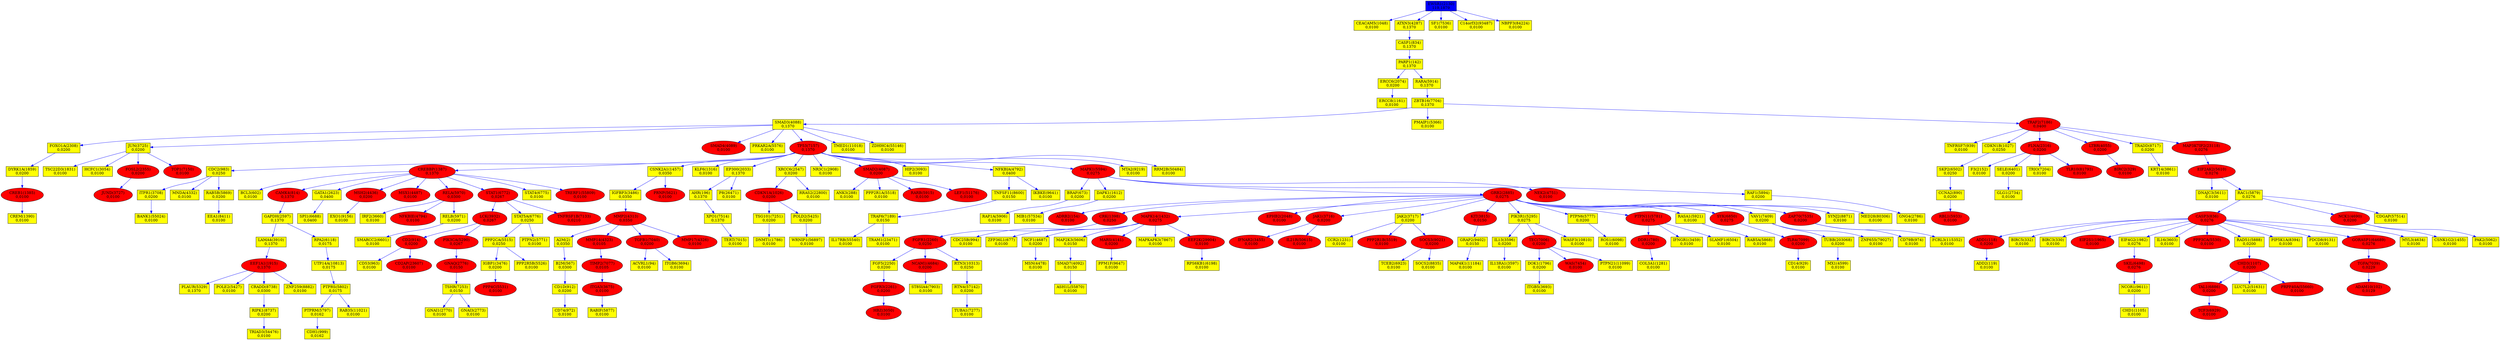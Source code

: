 digraph tmp_ans11 {
N_0 [shape = ellipse, style = filled, fillcolor = red, label = "ADD1(118)\n0,0200"];
N_1 [shape = box, style = filled, fillcolor = yellow, label = "ADD2(119)\n0,0100"];
N_2 [shape = box, style = filled, fillcolor = yellow, label = "PARP1(142)\n0,1370"];
N_3 [shape = ellipse, style = filled, fillcolor = red, label = "ADRB2(154)\n0,0100"];
N_4 [shape = box, style = filled, fillcolor = yellow, label = "AHR(196)\n0,1370"];
N_5 [shape = box, style = filled, fillcolor = yellow, label = "A2M(2)\n0,0350"];
N_6 [shape = box, style = filled, fillcolor = yellow, label = "ACVRL1(94)\n0,0100"];
N_7 [shape = box, style = filled, fillcolor = yellow, label = "BIRC5(332)\n0,0100"];
N_8 [shape = ellipse, style = filled, fillcolor = red, label = "ADAM10(102)\n0,0129"];
N_9 [shape = box, style = filled, fillcolor = yellow, label = "B2M(567)\n0,0300"];
N_10 [shape = box, style = filled, fillcolor = yellow, label = "BRAF(673)\n0,0200"];
N_11 [shape = ellipse, style = filled, fillcolor = red, label = "DDR1(780)\n0,0200"];
N_12 [shape = box, style = filled, fillcolor = yellow, label = "CASP1(834)\n0,1370"];
N_13 [shape = ellipse, style = filled, fillcolor = red, label = "CASP3(836)\n0,0276"];
N_14 [shape = box, style = filled, fillcolor = yellow, label = "BIRC3(330)\n0,0100"];
N_15 [shape = ellipse, style = filled, fillcolor = red, label = "BIRC2(329)\n0,0100"];
N_16 [shape = ellipse, style = filled, fillcolor = red, label = "CD2(914)\n0,0200"];
N_17 [shape = box, style = filled, fillcolor = yellow, label = "TNFRSF7(939)\n0,0100"];
N_18 [shape = box, style = filled, fillcolor = yellow, label = "CD74(972)\n0,0100"];
N_19 [shape = box, style = filled, fillcolor = yellow, label = "CD1D(912)\n0,0200"];
N_20 [shape = box, style = filled, fillcolor = yellow, label = "CCNA2(890)\n0,0200"];
N_21 [shape = box, style = filled, fillcolor = yellow, label = "CDC2(983)\n0,0250"];
N_22 [shape = box, style = filled, fillcolor = yellow, label = "CDH1(999)\n0,0162"];
N_23 [shape = ellipse, style = filled, fillcolor = red, label = "CDKN1A(1026)\n0,0200"];
N_24 [shape = ellipse, style = filled, fillcolor = red, label = "CHD3(1107)\n0,0200"];
N_25 [shape = box, style = filled, fillcolor = yellow, label = "CDC25B(994)\n0,0100"];
N_26 [shape = box, style = filled, fillcolor = yellow, label = "CDKN1B(1027)\n0,0250"];
N_27 [shape = box, style = filled, fillcolor = yellow, label = "CCR2(1231)\n0,0100"];
N_28 [shape = box, style = filled, fillcolor = yellow, label = "BCL3(602)\n0,0100"];
N_29 [shape = ellipse, style = filled, fillcolor = red, label = "CREB1(1385)\n0,0100"];
N_30 [shape = ellipse, style = filled, fillcolor = red, label = "CREBBP(1387)\n0,1370"];
N_31 [shape = ellipse, style = filled, fillcolor = red, label = "CAMK4(814)\n0,1370"];
N_32 [shape = box, style = filled, fillcolor = yellow, label = "CREM(1390)\n0,0100"];
N_33 [shape = ellipse, style = filled, fillcolor = red, label = "CRK(1398)\n0,0250"];
N_34 [shape = box, style = filled, fillcolor = yellow, label = "ZFP36L1(677)\n0,0100"];
N_35 [shape = box, style = filled, fillcolor = yellow, label = "CSNK2A1(1457)\n0,0350"];
N_36 [shape = ellipse, style = filled, fillcolor = red, label = "MAPK14(1432)\n0,0275"];
N_37 [shape = box, style = filled, fillcolor = yellow, label = "CD14(929)\n0,0100"];
N_38 [shape = box, style = filled, fillcolor = yellow, label = "DAPK1(1612)\n0,0200"];
N_39 [shape = box, style = filled, fillcolor = yellow, label = "ERCC8(1161)\n0,0100"];
N_40 [shape = box, style = filled, fillcolor = yellow, label = "DNMT1(1786)\n0,0100"];
N_41 [shape = box, style = filled, fillcolor = yellow, label = "TSC22D3(1831)\n0,0100"];
N_42 [shape = ellipse, style = filled, fillcolor = red, label = "EEF1A1(1915)\n0,1370"];
N_43 [shape = box, style = filled, fillcolor = yellow, label = "KLF6(1316)\n0,0100"];
N_44 [shape = ellipse, style = filled, fillcolor = red, label = "EIF2S1(1965)\n0,0100"];
N_45 [shape = box, style = filled, fillcolor = yellow, label = "EIF4G2(1982)\n0,0276"];
N_46 [shape = box, style = filled, fillcolor = yellow, label = "EP300(2033)\n0,1370"];
N_47 [shape = ellipse, style = filled, fillcolor = red, label = "EPHB2(2048)\n0,0100"];
N_48 [shape = box, style = filled, fillcolor = yellow, label = "CEACAM5(1048)\n0,0100"];
N_49 [shape = box, style = filled, fillcolor = blue, label = "EWSR1(2130)\n119,1879"];
N_50 [shape = box, style = filled, fillcolor = yellow, label = "F3(2152)\n0,0100"];
N_51 [shape = box, style = filled, fillcolor = yellow, label = "DOK1(1796)\n0,0200"];
N_52 [shape = box, style = filled, fillcolor = yellow, label = "COL3A1(1281)\n0,0100"];
N_53 [shape = ellipse, style = filled, fillcolor = red, label = "FGFR1(2260)\n0,0250"];
N_54 [shape = box, style = filled, fillcolor = yellow, label = "FGF5(2250)\n0,0200"];
N_55 [shape = ellipse, style = filled, fillcolor = red, label = "FGFR3(2261)\n0,0200"];
N_56 [shape = box, style = filled, fillcolor = yellow, label = "DYRK1A(1859)\n0,0200"];
N_57 [shape = ellipse, style = filled, fillcolor = red, label = "FLNA(2316)\n0,0200"];
N_58 [shape = box, style = filled, fillcolor = yellow, label = "CD79B(974)\n0,0100"];
N_59 [shape = box, style = filled, fillcolor = yellow, label = "FOXO1A(2308)\n0,0200"];
N_60 [shape = box, style = filled, fillcolor = yellow, label = "GAPDH(2597)\n0,1370"];
N_61 [shape = box, style = filled, fillcolor = yellow, label = "XRCC6(2547)\n0,0200"];
N_62 [shape = box, style = filled, fillcolor = yellow, label = "CD53(963)\n0,0100"];
N_63 [shape = box, style = filled, fillcolor = yellow, label = "GNAI1(2770)\n0,0100"];
N_64 [shape = box, style = filled, fillcolor = yellow, label = "GNAI3(2773)\n0,0100"];
N_65 [shape = ellipse, style = filled, fillcolor = red, label = "GNAQ(2776)\n0,0150"];
N_66 [shape = ellipse, style = filled, fillcolor = red, label = "GRB2(2885)\n0,0275"];
N_67 [shape = box, style = filled, fillcolor = yellow, label = "NR3C1(2908)\n0,0100"];
N_68 [shape = box, style = filled, fillcolor = yellow, label = "ERCC6(2074)\n0,0200"];
N_69 [shape = ellipse, style = filled, fillcolor = red, label = "HBZ(3050)\n0,0100"];
N_70 [shape = box, style = filled, fillcolor = yellow, label = "HCFC1(3054)\n0,0100"];
N_71 [shape = box, style = filled, fillcolor = yellow, label = "CHD1(1105)\n0,0100"];
N_72 [shape = ellipse, style = filled, fillcolor = red, label = "IFNAR2(3455)\n0,0100"];
N_73 [shape = box, style = filled, fillcolor = yellow, label = "IFNGR1(3459)\n0,0100"];
N_74 [shape = box, style = filled, fillcolor = yellow, label = "IL13(3596)\n0,0200"];
N_75 [shape = box, style = filled, fillcolor = yellow, label = "IL16(3603)\n0,0100"];
N_76 [shape = ellipse, style = filled, fillcolor = red, label = "ITGA3(3675)\n0,0100"];
N_77 [shape = box, style = filled, fillcolor = yellow, label = "ITGB5(3693)\n0,0100"];
N_78 [shape = box, style = filled, fillcolor = yellow, label = "ITPR1(3708)\n0,0200"];
N_79 [shape = ellipse, style = filled, fillcolor = red, label = "JAK1(3716)\n0,0200"];
N_80 [shape = box, style = filled, fillcolor = yellow, label = "JAK2(3717)\n0,0200"];
N_81 [shape = box, style = filled, fillcolor = yellow, label = "JUN(3725)\n0,0200"];
N_82 [shape = ellipse, style = filled, fillcolor = red, label = "FOSL2(2355)\n0,0200"];
N_83 [shape = box, style = filled, fillcolor = yellow, label = "ANK3(288)\n0,0100"];
N_84 [shape = ellipse, style = filled, fillcolor = red, label = "KIT(3815)\n0,0150"];
N_85 [shape = box, style = filled, fillcolor = yellow, label = "IGFBP3(3486)\n0,0350"];
N_86 [shape = ellipse, style = filled, fillcolor = red, label = "LCK(3932)\n0,0267"];
N_87 [shape = box, style = filled, fillcolor = yellow, label = "GATA1(2623)\n0,0400"];
N_88 [shape = ellipse, style = filled, fillcolor = red, label = "LTBR(4055)\n0,0200"];
N_89 [shape = ellipse, style = filled, fillcolor = red, label = "SMAD2(4087)\n0,0200"];
N_90 [shape = ellipse, style = filled, fillcolor = red, label = "JUND(3727)\n0,0100"];
N_91 [shape = box, style = filled, fillcolor = yellow, label = "SMAD3(4088)\n0,1370"];
N_92 [shape = ellipse, style = filled, fillcolor = red, label = "SMAD4(4089)\n0,0100"];
N_93 [shape = box, style = filled, fillcolor = yellow, label = "SMAD7(4092)\n0,0150"];
N_94 [shape = box, style = filled, fillcolor = yellow, label = "IGBP1(3476)\n0,0200"];
N_95 [shape = ellipse, style = filled, fillcolor = red, label = "MMP2(4313)\n0,0350"];
N_96 [shape = ellipse, style = filled, fillcolor = red, label = "MSH2(4436)\n0,0200"];
N_97 [shape = box, style = filled, fillcolor = yellow, label = "MSN(4478)\n0,0100"];
N_98 [shape = ellipse, style = filled, fillcolor = red, label = "MSX1(4487)\n0,0100"];
N_99 [shape = box, style = filled, fillcolor = yellow, label = "MX1(4599)\n0,0100"];
N_100 [shape = ellipse, style = filled, fillcolor = red, label = "NCAM1(4684)\n0,0200"];
N_101 [shape = box, style = filled, fillcolor = yellow, label = "NCF1(4687)\n0,0200"];
N_102 [shape = box, style = filled, fillcolor = yellow, label = "CSNK1G2(1455)\n0,0100"];
N_103 [shape = box, style = filled, fillcolor = yellow, label = "HIP2(3093)\n0,0100"];
N_104 [shape = ellipse, style = filled, fillcolor = red, label = "NCK1(4690)\n0,0200"];
N_105 [shape = ellipse, style = filled, fillcolor = red, label = "NEK2(4751)\n0,0100"];
N_106 [shape = box, style = filled, fillcolor = yellow, label = "IRF2(3660)\n0,0100"];
N_107 [shape = box, style = filled, fillcolor = yellow, label = "GLG1(2734)\n0,0100"];
N_108 [shape = box, style = filled, fillcolor = yellow, label = "NFKBIA(4792)\n0,0400"];
N_109 [shape = box, style = filled, fillcolor = yellow, label = "PAK2(5062)\n0,0100"];
N_110 [shape = box, style = filled, fillcolor = yellow, label = "PIK3R1(5295)\n0,0275"];
N_111 [shape = ellipse, style = filled, fillcolor = red, label = "PIK3CA(5290)\n0,0267"];
N_112 [shape = box, style = filled, fillcolor = yellow, label = "KRT14(3861)\n0,0100"];
N_113 [shape = box, style = filled, fillcolor = yellow, label = "PMAIP1(5366)\n0,0100"];
N_114 [shape = box, style = filled, fillcolor = yellow, label = "PPP2CA(5515)\n0,0250"];
N_115 [shape = ellipse, style = filled, fillcolor = red, label = "PPP2R1B(5519)\n0,0100"];
N_116 [shape = box, style = filled, fillcolor = yellow, label = "PPP2R1A(5518)\n0,0100"];
N_117 [shape = ellipse, style = filled, fillcolor = red, label = "PPP3CA(5530)\n0,0100"];
N_118 [shape = ellipse, style = filled, fillcolor = red, label = "NFKBIE(4794)\n0,0100"];
N_119 [shape = box, style = filled, fillcolor = yellow, label = "PRKAR2A(5576)\n0,0100"];
N_120 [shape = ellipse, style = filled, fillcolor = red, label = "MAPK1(5594)\n0,0275"];
N_121 [shape = ellipse, style = filled, fillcolor = red, label = "EIF2AK2(5610)\n0,0276"];
N_122 [shape = box, style = filled, fillcolor = yellow, label = "DNAJC3(5611)\n0,0100"];
N_123 [shape = ellipse, style = filled, fillcolor = red, label = "PRNP(5621)\n0,0100"];
N_124 [shape = box, style = filled, fillcolor = yellow, label = "ATXN3(4287)\n0,1370"];
N_125 [shape = box, style = filled, fillcolor = yellow, label = "LAMA4(3910)\n0,1370"];
N_126 [shape = box, style = filled, fillcolor = yellow, label = "PTPN6(5777)\n0,0200"];
N_127 [shape = box, style = filled, fillcolor = yellow, label = "PTPRM(5797)\n0,0162"];
N_128 [shape = ellipse, style = filled, fillcolor = red, label = "PTPN11(5781)\n0,0275"];
N_129 [shape = box, style = filled, fillcolor = yellow, label = "RAB5A(5868)\n0,0100"];
N_130 [shape = box, style = filled, fillcolor = yellow, label = "RAC1(5879)\n0,0276"];
N_131 [shape = box, style = filled, fillcolor = yellow, label = "RAD51(5888)\n0,0200"];
N_132 [shape = box, style = filled, fillcolor = yellow, label = "RAF1(5894)\n0,0200"];
N_133 [shape = box, style = filled, fillcolor = yellow, label = "GNG4(2786)\n0,0100"];
N_134 [shape = box, style = filled, fillcolor = yellow, label = "RAP1A(5906)\n0,0100"];
N_135 [shape = box, style = filled, fillcolor = yellow, label = "RASA1(5921)\n0,0100"];
N_136 [shape = box, style = filled, fillcolor = yellow, label = "MNDA(4332)\n0,0100"];
N_137 [shape = box, style = filled, fillcolor = yellow, label = "RARA(5914)\n0,1370"];
N_138 [shape = ellipse, style = filled, fillcolor = red, label = "RBL1(5933)\n0,0100"];
N_139 [shape = ellipse, style = filled, fillcolor = red, label = "PPP4C(5531)\n0,0100"];
N_140 [shape = ellipse, style = filled, fillcolor = red, label = "RELA(5970)\n0,0300"];
N_141 [shape = box, style = filled, fillcolor = yellow, label = "RELB(5971)\n0,0200"];
N_142 [shape = box, style = filled, fillcolor = yellow, label = "RPA2(6118)\n0,0175"];
N_143 [shape = ellipse, style = filled, fillcolor = red, label = "RARB(5915)\n0,0100"];
N_144 [shape = box, style = filled, fillcolor = yellow, label = "MAP2K3(5606)\n0,0150"];
N_145 [shape = ellipse, style = filled, fillcolor = red, label = "MMP14(4323)\n0,0105"];
N_146 [shape = box, style = filled, fillcolor = yellow, label = "SELE(6401)\n0,0200"];
N_147 [shape = box, style = filled, fillcolor = yellow, label = "PTPN2(5771)\n0,0100"];
N_148 [shape = ellipse, style = filled, fillcolor = red, label = "SKIL(6498)\n0,0276"];
N_149 [shape = box, style = filled, fillcolor = yellow, label = "SLAMF1(6504)\n0,0100"];
N_150 [shape = box, style = filled, fillcolor = yellow, label = "SPI1(6688)\n0,0400"];
N_151 [shape = ellipse, style = filled, fillcolor = red, label = "STAT1(6772)\n0,0267"];
N_152 [shape = box, style = filled, fillcolor = yellow, label = "STAT5A(6776)\n0,0250"];
N_153 [shape = box, style = filled, fillcolor = yellow, label = "RPS6KB1(6198)\n0,0100"];
N_154 [shape = box, style = filled, fillcolor = yellow, label = "PLAUR(5329)\n0,1370"];
N_155 [shape = ellipse, style = filled, fillcolor = red, label = "SYK(6850)\n0,0275"];
N_156 [shape = box, style = filled, fillcolor = yellow, label = "TCEB2(6923)\n0,0100"];
N_157 [shape = ellipse, style = filled, fillcolor = red, label = "TCF3(6929)\n0,0100"];
N_158 [shape = ellipse, style = filled, fillcolor = red, label = "TAL1(6886)\n0,0200"];
N_159 [shape = box, style = filled, fillcolor = yellow, label = "SKP2(6502)\n0,0250"];
N_160 [shape = ellipse, style = filled, fillcolor = red, label = "TEC(7006)\n0,0200"];
N_161 [shape = box, style = filled, fillcolor = yellow, label = "TERT(7015)\n0,0100"];
N_162 [shape = box, style = filled, fillcolor = yellow, label = "RAB5B(5869)\n0,0200"];
N_163 [shape = ellipse, style = filled, fillcolor = red, label = "TGFA(7039)\n0,0229"];
N_164 [shape = box, style = filled, fillcolor = yellow, label = "ITGB6(3694)\n0,0100"];
N_165 [shape = ellipse, style = filled, fillcolor = red, label = "TGFB1(7040)\n0,0200"];
N_166 [shape = box, style = filled, fillcolor = yellow, label = "POLE2(5427)\n0,0100"];
N_167 [shape = ellipse, style = filled, fillcolor = red, label = "TLR4(7099)\n0,0200"];
N_168 [shape = ellipse, style = filled, fillcolor = red, label = "TOP1(7150)\n0,0100"];
N_169 [shape = ellipse, style = filled, fillcolor = red, label = "TP53(7157)\n0,1370"];
N_170 [shape = ellipse, style = filled, fillcolor = red, label = "TNFRSF1B(7133)\n0,0210"];
N_171 [shape = ellipse, style = filled, fillcolor = red, label = "TRAF2(7186)\n0,0400"];
N_172 [shape = box, style = filled, fillcolor = yellow, label = "TRAF6(7189)\n0,0150"];
N_173 [shape = box, style = filled, fillcolor = yellow, label = "TSHR(7253)\n0,0150"];
N_174 [shape = box, style = filled, fillcolor = yellow, label = "TSG101(7251)\n0,0200"];
N_175 [shape = box, style = filled, fillcolor = yellow, label = "TUBA1(7277)\n0,0100"];
N_176 [shape = ellipse, style = filled, fillcolor = red, label = "WAS(7454)\n0,0100"];
N_177 [shape = box, style = filled, fillcolor = yellow, label = "POLD2(5425)\n0,0200"];
N_178 [shape = box, style = filled, fillcolor = yellow, label = "XPO1(7514)\n0,1370"];
N_179 [shape = box, style = filled, fillcolor = yellow, label = "VAV1(7409)\n0,0200"];
N_180 [shape = ellipse, style = filled, fillcolor = red, label = "ZAP70(7535)\n0,0200"];
N_181 [shape = box, style = filled, fillcolor = yellow, label = "ZBTB16(7704)\n0,1370"];
N_182 [shape = box, style = filled, fillcolor = yellow, label = "ST8SIA4(7903)\n0,0100"];
N_183 [shape = ellipse, style = filled, fillcolor = red, label = "MARS(4141)\n0,0200"];
N_184 [shape = box, style = filled, fillcolor = yellow, label = "SF1(7536)\n0,0100"];
N_185 [shape = box, style = filled, fillcolor = yellow, label = "EEA1(8411)\n0,0100"];
N_186 [shape = box, style = filled, fillcolor = yellow, label = "PTPRS(5802)\n0,0175"];
N_187 [shape = box, style = filled, fillcolor = yellow, label = "TNFSF11(8600)\n0,0150"];
N_188 [shape = box, style = filled, fillcolor = yellow, label = "PIP5K1A(8394)\n0,0100"];
N_189 [shape = box, style = filled, fillcolor = yellow, label = "TRADD(8717)\n0,0200"];
N_190 [shape = box, style = filled, fillcolor = yellow, label = "RIPK1(8737)\n0,0200"];
N_191 [shape = box, style = filled, fillcolor = yellow, label = "SYNJ2(8871)\n0,0100"];
N_192 [shape = box, style = filled, fillcolor = yellow, label = "SOCS2(8835)\n0,0100"];
N_193 [shape = box, style = filled, fillcolor = yellow, label = "SMARCC2(6601)\n0,0100"];
N_194 [shape = box, style = filled, fillcolor = yellow, label = "STAT4(6775)\n0,0100"];
N_195 [shape = box, style = filled, fillcolor = yellow, label = "NCOR1(9611)\n0,0200"];
N_196 [shape = box, style = filled, fillcolor = yellow, label = "PPM1F(9647)\n0,0100"];
N_197 [shape = box, style = filled, fillcolor = yellow, label = "GRAP2(9402)\n0,0150"];
N_198 [shape = box, style = filled, fillcolor = yellow, label = "PDCD8(9131)\n0,0100"];
N_199 [shape = box, style = filled, fillcolor = yellow, label = "IKBKE(9641)\n0,0100"];
N_200 [shape = box, style = filled, fillcolor = yellow, label = "RTN3(10313)\n0,0250"];
N_201 [shape = box, style = filled, fillcolor = yellow, label = "ROS1(6098)\n0,0100"];
N_202 [shape = box, style = filled, fillcolor = yellow, label = "RABIF(5877)\n0,0100"];
N_203 [shape = box, style = filled, fillcolor = yellow, label = "UTP14A(10813)\n0,0175"];
N_204 [shape = box, style = filled, fillcolor = yellow, label = "CRADD(8738)\n0,0300"];
N_205 [shape = box, style = filled, fillcolor = yellow, label = "MAP4K1(11184)\n0,0100"];
N_206 [shape = box, style = filled, fillcolor = yellow, label = "MTA2(9219)\n0,0100"];
N_207 [shape = ellipse, style = filled, fillcolor = red, label = "CD2AP(23607)\n0,0100"];
N_208 [shape = box, style = filled, fillcolor = yellow, label = "MAPKAPK3(7867)\n0,0100"];
N_209 [shape = ellipse, style = filled, fillcolor = red, label = "LEF1(51176)\n0,0100"];
N_210 [shape = box, style = filled, fillcolor = yellow, label = "LUC7L2(51631)\n0,0100"];
N_211 [shape = box, style = filled, fillcolor = yellow, label = "TRIAD3(54476)\n0,0100"];
N_212 [shape = box, style = filled, fillcolor = yellow, label = "RRAS2(22800)\n0,0100"];
N_213 [shape = ellipse, style = filled, fillcolor = red, label = "PRPF40A(55660)\n0,0100"];
N_214 [shape = box, style = filled, fillcolor = yellow, label = "ZNF259(8882)\n0,0100"];
N_215 [shape = box, style = filled, fillcolor = yellow, label = "WRNIP1(56897)\n0,0100"];
N_216 [shape = ellipse, style = filled, fillcolor = red, label = "IL21R(50615)\n0,0100"];
N_217 [shape = ellipse, style = filled, fillcolor = red, label = "GORASP1(64689)\n0,0276"];
N_218 [shape = box, style = filled, fillcolor = yellow, label = "IL17RB(55540)\n0,0100"];
N_219 [shape = box, style = filled, fillcolor = yellow, label = "RTN4(57142)\n0,0200"];
N_220 [shape = box, style = filled, fillcolor = yellow, label = "RAB35(11021)\n0,0100"];
N_221 [shape = box, style = filled, fillcolor = yellow, label = "MED28(80306)\n0,0100"];
N_222 [shape = box, style = filled, fillcolor = yellow, label = "C14orf32(93487)\n0,0100"];
N_223 [shape = box, style = filled, fillcolor = yellow, label = "TRAM1(23471)\n0,0100"];
N_224 [shape = box, style = filled, fillcolor = yellow, label = "NBPF3(84224)\n0,0100"];
N_225 [shape = box, style = filled, fillcolor = yellow, label = "WASF3(10810)\n0,0100"];
N_226 [shape = box, style = filled, fillcolor = yellow, label = "TUBB(203068)\n0,0200"];
N_227 [shape = ellipse, style = filled, fillcolor = red, label = "MAP3K7IP2(23118)\n0,0276"];
N_228 [shape = box, style = filled, fillcolor = yellow, label = "TRIO(7204)\n0,0100"];
N_229 [shape = box, style = filled, fillcolor = yellow, label = "PTPN21(11099)\n0,0100"];
N_230 [shape = box, style = filled, fillcolor = yellow, label = "MYL3(4634)\n0,0100"];
N_231 [shape = ellipse, style = filled, fillcolor = red, label = "TLR10(81793)\n0,0100"];
N_232 [shape = box, style = filled, fillcolor = yellow, label = "ZNF655(79027)\n0,0100"];
N_233 [shape = ellipse, style = filled, fillcolor = red, label = "TRERF1(55809)\n0,0100"];
N_234 [shape = ellipse, style = filled, fillcolor = red, label = "SOCS3(9021)\n0,0200"];
N_235 [shape = ellipse, style = filled, fillcolor = red, label = "EEF2K(29904)\n0,0100"];
N_236 [shape = box, style = filled, fillcolor = yellow, label = "CDGAP(57514)\n0,0100"];
N_237 [shape = box, style = filled, fillcolor = yellow, label = "MIB1(57534)\n0,0100"];
N_238 [shape = box, style = filled, fillcolor = yellow, label = "IL13RA1(3597)\n0,0100"];
N_239 [shape = box, style = filled, fillcolor = yellow, label = "P8(26471)\n0,0100"];
N_240 [shape = ellipse, style = filled, fillcolor = red, label = "TIMP2(7077)\n0,0105"];
N_241 [shape = box, style = filled, fillcolor = yellow, label = "BANK1(55024)\n0,0100"];
N_242 [shape = ellipse, style = filled, fillcolor = red, label = "MMP17(4326)\n0,0100"];
N_243 [shape = box, style = filled, fillcolor = yellow, label = "TMED1(11018)\n0,0100"];
N_244 [shape = box, style = filled, fillcolor = yellow, label = "ZDHHC4(55146)\n0,0100"];
N_245 [shape = box, style = filled, fillcolor = yellow, label = "ASH1L(55870)\n0,0100"];
N_246 [shape = box, style = filled, fillcolor = yellow, label = "EXO1(9156)\n0,0100"];
N_247 [shape = box, style = filled, fillcolor = yellow, label = "PPP2R5B(5526)\n0,0100"];
N_248 [shape = box, style = filled, fillcolor = yellow, label = "RRM2B(50484)\n0,0100"];
N_249 [shape = box, style = filled, fillcolor = yellow, label = "FCRL3(115352)\n0,0100"];
N_0 -> N_1 [ color = blue ];
N_5 -> N_9 [ color = blue ];
N_12 -> N_2 [ color = blue ];
N_13 -> N_0 [ color = blue ];
N_13 -> N_7 [ color = blue ];
N_13 -> N_14 [ color = blue ];
N_9 -> N_19 [ color = blue ];
N_19 -> N_18 [ color = blue ];
N_30 -> N_28 [ color = blue ];
N_30 -> N_31 [ color = blue ];
N_29 -> N_32 [ color = blue ];
N_36 -> N_25 [ color = blue ];
N_36 -> N_34 [ color = blue ];
N_13 -> N_44 [ color = blue ];
N_13 -> N_45 [ color = blue ];
N_46 -> N_4 [ color = blue ];
N_49 -> N_48 [ color = blue ];
N_11 -> N_52 [ color = blue ];
N_33 -> N_53 [ color = blue ];
N_53 -> N_54 [ color = blue ];
N_54 -> N_55 [ color = blue ];
N_56 -> N_29 [ color = blue ];
N_57 -> N_50 [ color = blue ];
N_59 -> N_56 [ color = blue ];
N_31 -> N_60 [ color = blue ];
N_61 -> N_23 [ color = blue ];
N_16 -> N_62 [ color = blue ];
N_66 -> N_3 [ color = blue ];
N_66 -> N_33 [ color = blue ];
N_66 -> N_36 [ color = blue ];
N_66 -> N_47 [ color = blue ];
N_2 -> N_68 [ color = blue ];
N_68 -> N_39 [ color = blue ];
N_55 -> N_69 [ color = blue ];
N_13 -> N_75 [ color = blue ];
N_51 -> N_77 [ color = blue ];
N_21 -> N_78 [ color = blue ];
N_66 -> N_79 [ color = blue ];
N_79 -> N_72 [ color = blue ];
N_80 -> N_27 [ color = blue ];
N_66 -> N_80 [ color = blue ];
N_81 -> N_41 [ color = blue ];
N_81 -> N_70 [ color = blue ];
N_81 -> N_82 [ color = blue ];
N_66 -> N_84 [ color = blue ];
N_35 -> N_85 [ color = blue ];
N_86 -> N_16 [ color = blue ];
N_30 -> N_87 [ color = blue ];
N_88 -> N_15 [ color = blue ];
N_89 -> N_83 [ color = blue ];
N_82 -> N_90 [ color = blue ];
N_91 -> N_59 [ color = blue ];
N_91 -> N_81 [ color = blue ];
N_91 -> N_92 [ color = blue ];
N_95 -> N_5 [ color = blue ];
N_85 -> N_95 [ color = blue ];
N_30 -> N_96 [ color = blue ];
N_30 -> N_98 [ color = blue ];
N_53 -> N_100 [ color = blue ];
N_36 -> N_101 [ color = blue ];
N_101 -> N_97 [ color = blue ];
N_104 -> N_102 [ color = blue ];
N_104 -> N_109 [ color = blue ];
N_66 -> N_110 [ color = blue ];
N_110 -> N_74 [ color = blue ];
N_111 -> N_65 [ color = blue ];
N_86 -> N_111 [ color = blue ];
N_114 -> N_94 [ color = blue ];
N_80 -> N_115 [ color = blue ];
N_89 -> N_116 [ color = blue ];
N_13 -> N_117 [ color = blue ];
N_91 -> N_119 [ color = blue ];
N_120 -> N_10 [ color = blue ];
N_120 -> N_38 [ color = blue ];
N_120 -> N_66 [ color = blue ];
N_120 -> N_105 [ color = blue ];
N_121 -> N_122 [ color = blue ];
N_35 -> N_123 [ color = blue ];
N_124 -> N_12 [ color = blue ];
N_49 -> N_124 [ color = blue ];
N_125 -> N_42 [ color = blue ];
N_60 -> N_125 [ color = blue ];
N_66 -> N_126 [ color = blue ];
N_127 -> N_22 [ color = blue ];
N_128 -> N_11 [ color = blue ];
N_66 -> N_128 [ color = blue ];
N_128 -> N_73 [ color = blue ];
N_130 -> N_13 [ color = blue ];
N_130 -> N_104 [ color = blue ];
N_121 -> N_130 [ color = blue ];
N_13 -> N_131 [ color = blue ];
N_131 -> N_24 [ color = blue ];
N_120 -> N_132 [ color = blue ];
N_132 -> N_133 [ color = blue ];
N_10 -> N_134 [ color = blue ];
N_66 -> N_135 [ color = blue ];
N_135 -> N_129 [ color = blue ];
N_21 -> N_136 [ color = blue ];
N_2 -> N_137 [ color = blue ];
N_20 -> N_138 [ color = blue ];
N_94 -> N_139 [ color = blue ];
N_30 -> N_140 [ color = blue ];
N_140 -> N_106 [ color = blue ];
N_140 -> N_118 [ color = blue ];
N_140 -> N_141 [ color = blue ];
N_60 -> N_142 [ color = blue ];
N_89 -> N_143 [ color = blue ];
N_36 -> N_144 [ color = blue ];
N_144 -> N_93 [ color = blue ];
N_95 -> N_145 [ color = blue ];
N_57 -> N_146 [ color = blue ];
N_146 -> N_107 [ color = blue ];
N_45 -> N_148 [ color = blue ];
N_128 -> N_149 [ color = blue ];
N_87 -> N_150 [ color = blue ];
N_30 -> N_151 [ color = blue ];
N_151 -> N_86 [ color = blue ];
N_152 -> N_114 [ color = blue ];
N_152 -> N_147 [ color = blue ];
N_151 -> N_152 [ color = blue ];
N_42 -> N_154 [ color = blue ];
N_66 -> N_155 [ color = blue ];
N_24 -> N_158 [ color = blue ];
N_158 -> N_157 [ color = blue ];
N_159 -> N_20 [ color = blue ];
N_26 -> N_159 [ color = blue ];
N_160 -> N_51 [ color = blue ];
N_110 -> N_160 [ color = blue ];
N_21 -> N_162 [ color = blue ];
N_163 -> N_8 [ color = blue ];
N_165 -> N_6 [ color = blue ];
N_95 -> N_165 [ color = blue ];
N_165 -> N_164 [ color = blue ];
N_42 -> N_166 [ color = blue ];
N_167 -> N_37 [ color = blue ];
N_155 -> N_167 [ color = blue ];
N_81 -> N_168 [ color = blue ];
N_169 -> N_21 [ color = blue ];
N_169 -> N_30 [ color = blue ];
N_169 -> N_35 [ color = blue ];
N_169 -> N_43 [ color = blue ];
N_169 -> N_46 [ color = blue ];
N_169 -> N_61 [ color = blue ];
N_169 -> N_67 [ color = blue ];
N_169 -> N_89 [ color = blue ];
N_91 -> N_169 [ color = blue ];
N_169 -> N_103 [ color = blue ];
N_169 -> N_108 [ color = blue ];
N_169 -> N_120 [ color = blue ];
N_151 -> N_170 [ color = blue ];
N_171 -> N_17 [ color = blue ];
N_171 -> N_26 [ color = blue ];
N_171 -> N_57 [ color = blue ];
N_171 -> N_88 [ color = blue ];
N_173 -> N_63 [ color = blue ];
N_173 -> N_64 [ color = blue ];
N_65 -> N_173 [ color = blue ];
N_23 -> N_174 [ color = blue ];
N_174 -> N_40 [ color = blue ];
N_160 -> N_176 [ color = blue ];
N_23 -> N_177 [ color = blue ];
N_4 -> N_178 [ color = blue ];
N_178 -> N_161 [ color = blue ];
N_66 -> N_179 [ color = blue ];
N_180 -> N_58 [ color = blue ];
N_66 -> N_180 [ color = blue ];
N_181 -> N_91 [ color = blue ];
N_181 -> N_113 [ color = blue ];
N_137 -> N_181 [ color = blue ];
N_181 -> N_171 [ color = blue ];
N_100 -> N_182 [ color = blue ];
N_36 -> N_183 [ color = blue ];
N_49 -> N_184 [ color = blue ];
N_162 -> N_185 [ color = blue ];
N_186 -> N_127 [ color = blue ];
N_108 -> N_187 [ color = blue ];
N_187 -> N_172 [ color = blue ];
N_13 -> N_188 [ color = blue ];
N_189 -> N_112 [ color = blue ];
N_171 -> N_189 [ color = blue ];
N_66 -> N_191 [ color = blue ];
N_141 -> N_193 [ color = blue ];
N_30 -> N_194 [ color = blue ];
N_195 -> N_71 [ color = blue ];
N_148 -> N_195 [ color = blue ];
N_183 -> N_196 [ color = blue ];
N_84 -> N_197 [ color = blue ];
N_13 -> N_198 [ color = blue ];
N_108 -> N_199 [ color = blue ];
N_53 -> N_200 [ color = blue ];
N_126 -> N_201 [ color = blue ];
N_76 -> N_202 [ color = blue ];
N_142 -> N_203 [ color = blue ];
N_203 -> N_186 [ color = blue ];
N_42 -> N_204 [ color = blue ];
N_204 -> N_190 [ color = blue ];
N_197 -> N_205 [ color = blue ];
N_169 -> N_206 [ color = blue ];
N_16 -> N_207 [ color = blue ];
N_36 -> N_208 [ color = blue ];
N_89 -> N_209 [ color = blue ];
N_24 -> N_210 [ color = blue ];
N_190 -> N_211 [ color = blue ];
N_61 -> N_212 [ color = blue ];
N_24 -> N_213 [ color = blue ];
N_42 -> N_214 [ color = blue ];
N_177 -> N_215 [ color = blue ];
N_79 -> N_216 [ color = blue ];
N_13 -> N_217 [ color = blue ];
N_217 -> N_163 [ color = blue ];
N_172 -> N_218 [ color = blue ];
N_219 -> N_175 [ color = blue ];
N_200 -> N_219 [ color = blue ];
N_186 -> N_220 [ color = blue ];
N_66 -> N_221 [ color = blue ];
N_49 -> N_222 [ color = blue ];
N_172 -> N_223 [ color = blue ];
N_49 -> N_224 [ color = blue ];
N_110 -> N_225 [ color = blue ];
N_226 -> N_99 [ color = blue ];
N_179 -> N_226 [ color = blue ];
N_227 -> N_121 [ color = blue ];
N_171 -> N_227 [ color = blue ];
N_57 -> N_228 [ color = blue ];
N_160 -> N_229 [ color = blue ];
N_13 -> N_230 [ color = blue ];
N_57 -> N_231 [ color = blue ];
N_179 -> N_232 [ color = blue ];
N_30 -> N_233 [ color = blue ];
N_80 -> N_234 [ color = blue ];
N_234 -> N_156 [ color = blue ];
N_234 -> N_192 [ color = blue ];
N_36 -> N_235 [ color = blue ];
N_235 -> N_153 [ color = blue ];
N_130 -> N_236 [ color = blue ];
N_38 -> N_237 [ color = blue ];
N_74 -> N_238 [ color = blue ];
N_46 -> N_239 [ color = blue ];
N_240 -> N_76 [ color = blue ];
N_145 -> N_240 [ color = blue ];
N_78 -> N_241 [ color = blue ];
N_95 -> N_242 [ color = blue ];
N_91 -> N_243 [ color = blue ];
N_91 -> N_244 [ color = blue ];
N_93 -> N_245 [ color = blue ];
N_96 -> N_246 [ color = blue ];
N_114 -> N_247 [ color = blue ];
N_169 -> N_248 [ color = blue ];
N_180 -> N_249 [ color = blue ];
}
